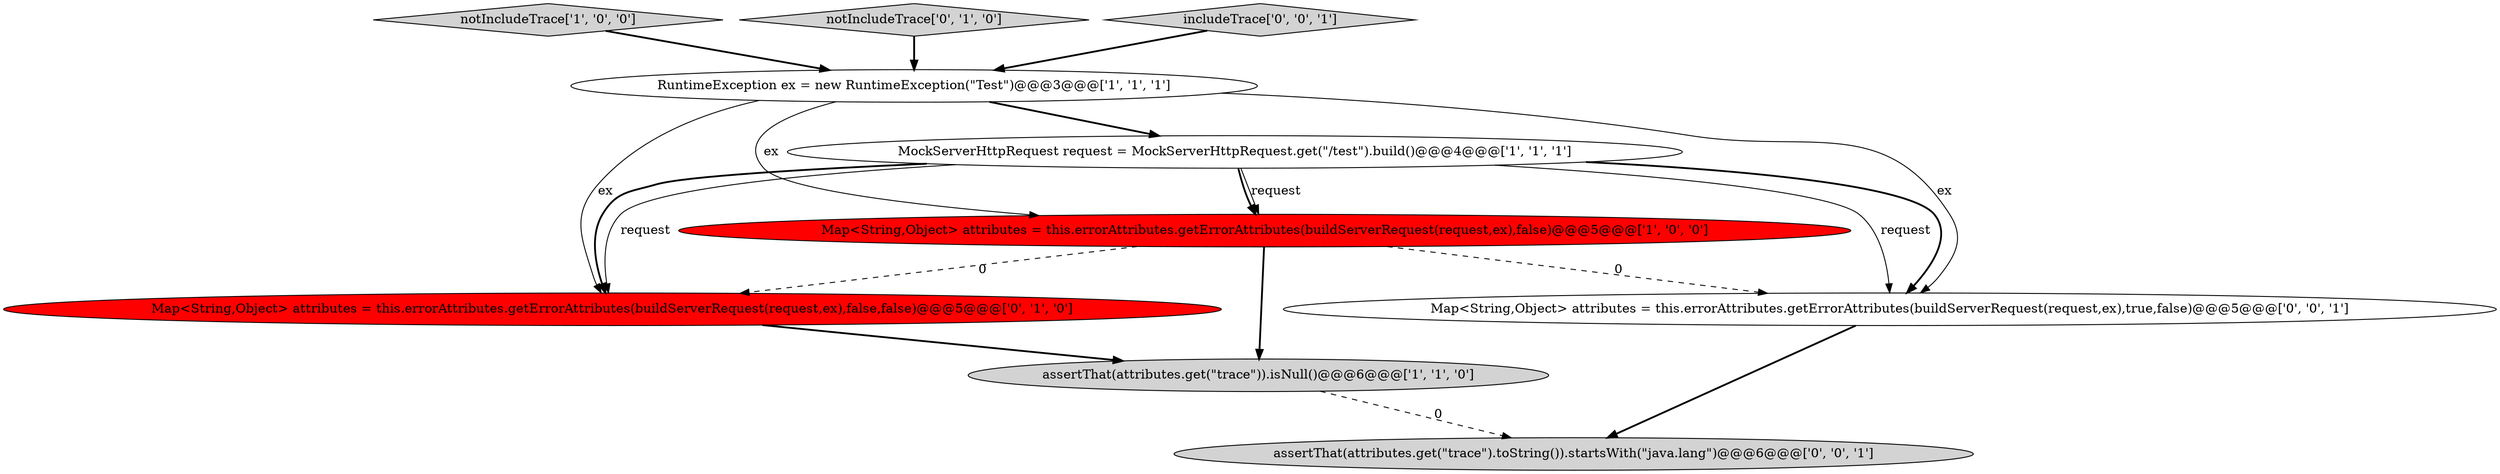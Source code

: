 digraph {
4 [style = filled, label = "Map<String,Object> attributes = this.errorAttributes.getErrorAttributes(buildServerRequest(request,ex),false)@@@5@@@['1', '0', '0']", fillcolor = red, shape = ellipse image = "AAA1AAABBB1BBB"];
0 [style = filled, label = "notIncludeTrace['1', '0', '0']", fillcolor = lightgray, shape = diamond image = "AAA0AAABBB1BBB"];
8 [style = filled, label = "Map<String,Object> attributes = this.errorAttributes.getErrorAttributes(buildServerRequest(request,ex),true,false)@@@5@@@['0', '0', '1']", fillcolor = white, shape = ellipse image = "AAA0AAABBB3BBB"];
5 [style = filled, label = "Map<String,Object> attributes = this.errorAttributes.getErrorAttributes(buildServerRequest(request,ex),false,false)@@@5@@@['0', '1', '0']", fillcolor = red, shape = ellipse image = "AAA1AAABBB2BBB"];
9 [style = filled, label = "assertThat(attributes.get(\"trace\").toString()).startsWith(\"java.lang\")@@@6@@@['0', '0', '1']", fillcolor = lightgray, shape = ellipse image = "AAA0AAABBB3BBB"];
1 [style = filled, label = "RuntimeException ex = new RuntimeException(\"Test\")@@@3@@@['1', '1', '1']", fillcolor = white, shape = ellipse image = "AAA0AAABBB1BBB"];
6 [style = filled, label = "notIncludeTrace['0', '1', '0']", fillcolor = lightgray, shape = diamond image = "AAA0AAABBB2BBB"];
3 [style = filled, label = "assertThat(attributes.get(\"trace\")).isNull()@@@6@@@['1', '1', '0']", fillcolor = lightgray, shape = ellipse image = "AAA0AAABBB1BBB"];
2 [style = filled, label = "MockServerHttpRequest request = MockServerHttpRequest.get(\"/test\").build()@@@4@@@['1', '1', '1']", fillcolor = white, shape = ellipse image = "AAA0AAABBB1BBB"];
7 [style = filled, label = "includeTrace['0', '0', '1']", fillcolor = lightgray, shape = diamond image = "AAA0AAABBB3BBB"];
4->5 [style = dashed, label="0"];
5->3 [style = bold, label=""];
6->1 [style = bold, label=""];
4->3 [style = bold, label=""];
1->8 [style = solid, label="ex"];
1->2 [style = bold, label=""];
1->5 [style = solid, label="ex"];
7->1 [style = bold, label=""];
4->8 [style = dashed, label="0"];
2->4 [style = solid, label="request"];
3->9 [style = dashed, label="0"];
2->8 [style = solid, label="request"];
2->4 [style = bold, label=""];
0->1 [style = bold, label=""];
1->4 [style = solid, label="ex"];
2->5 [style = solid, label="request"];
2->8 [style = bold, label=""];
2->5 [style = bold, label=""];
8->9 [style = bold, label=""];
}
